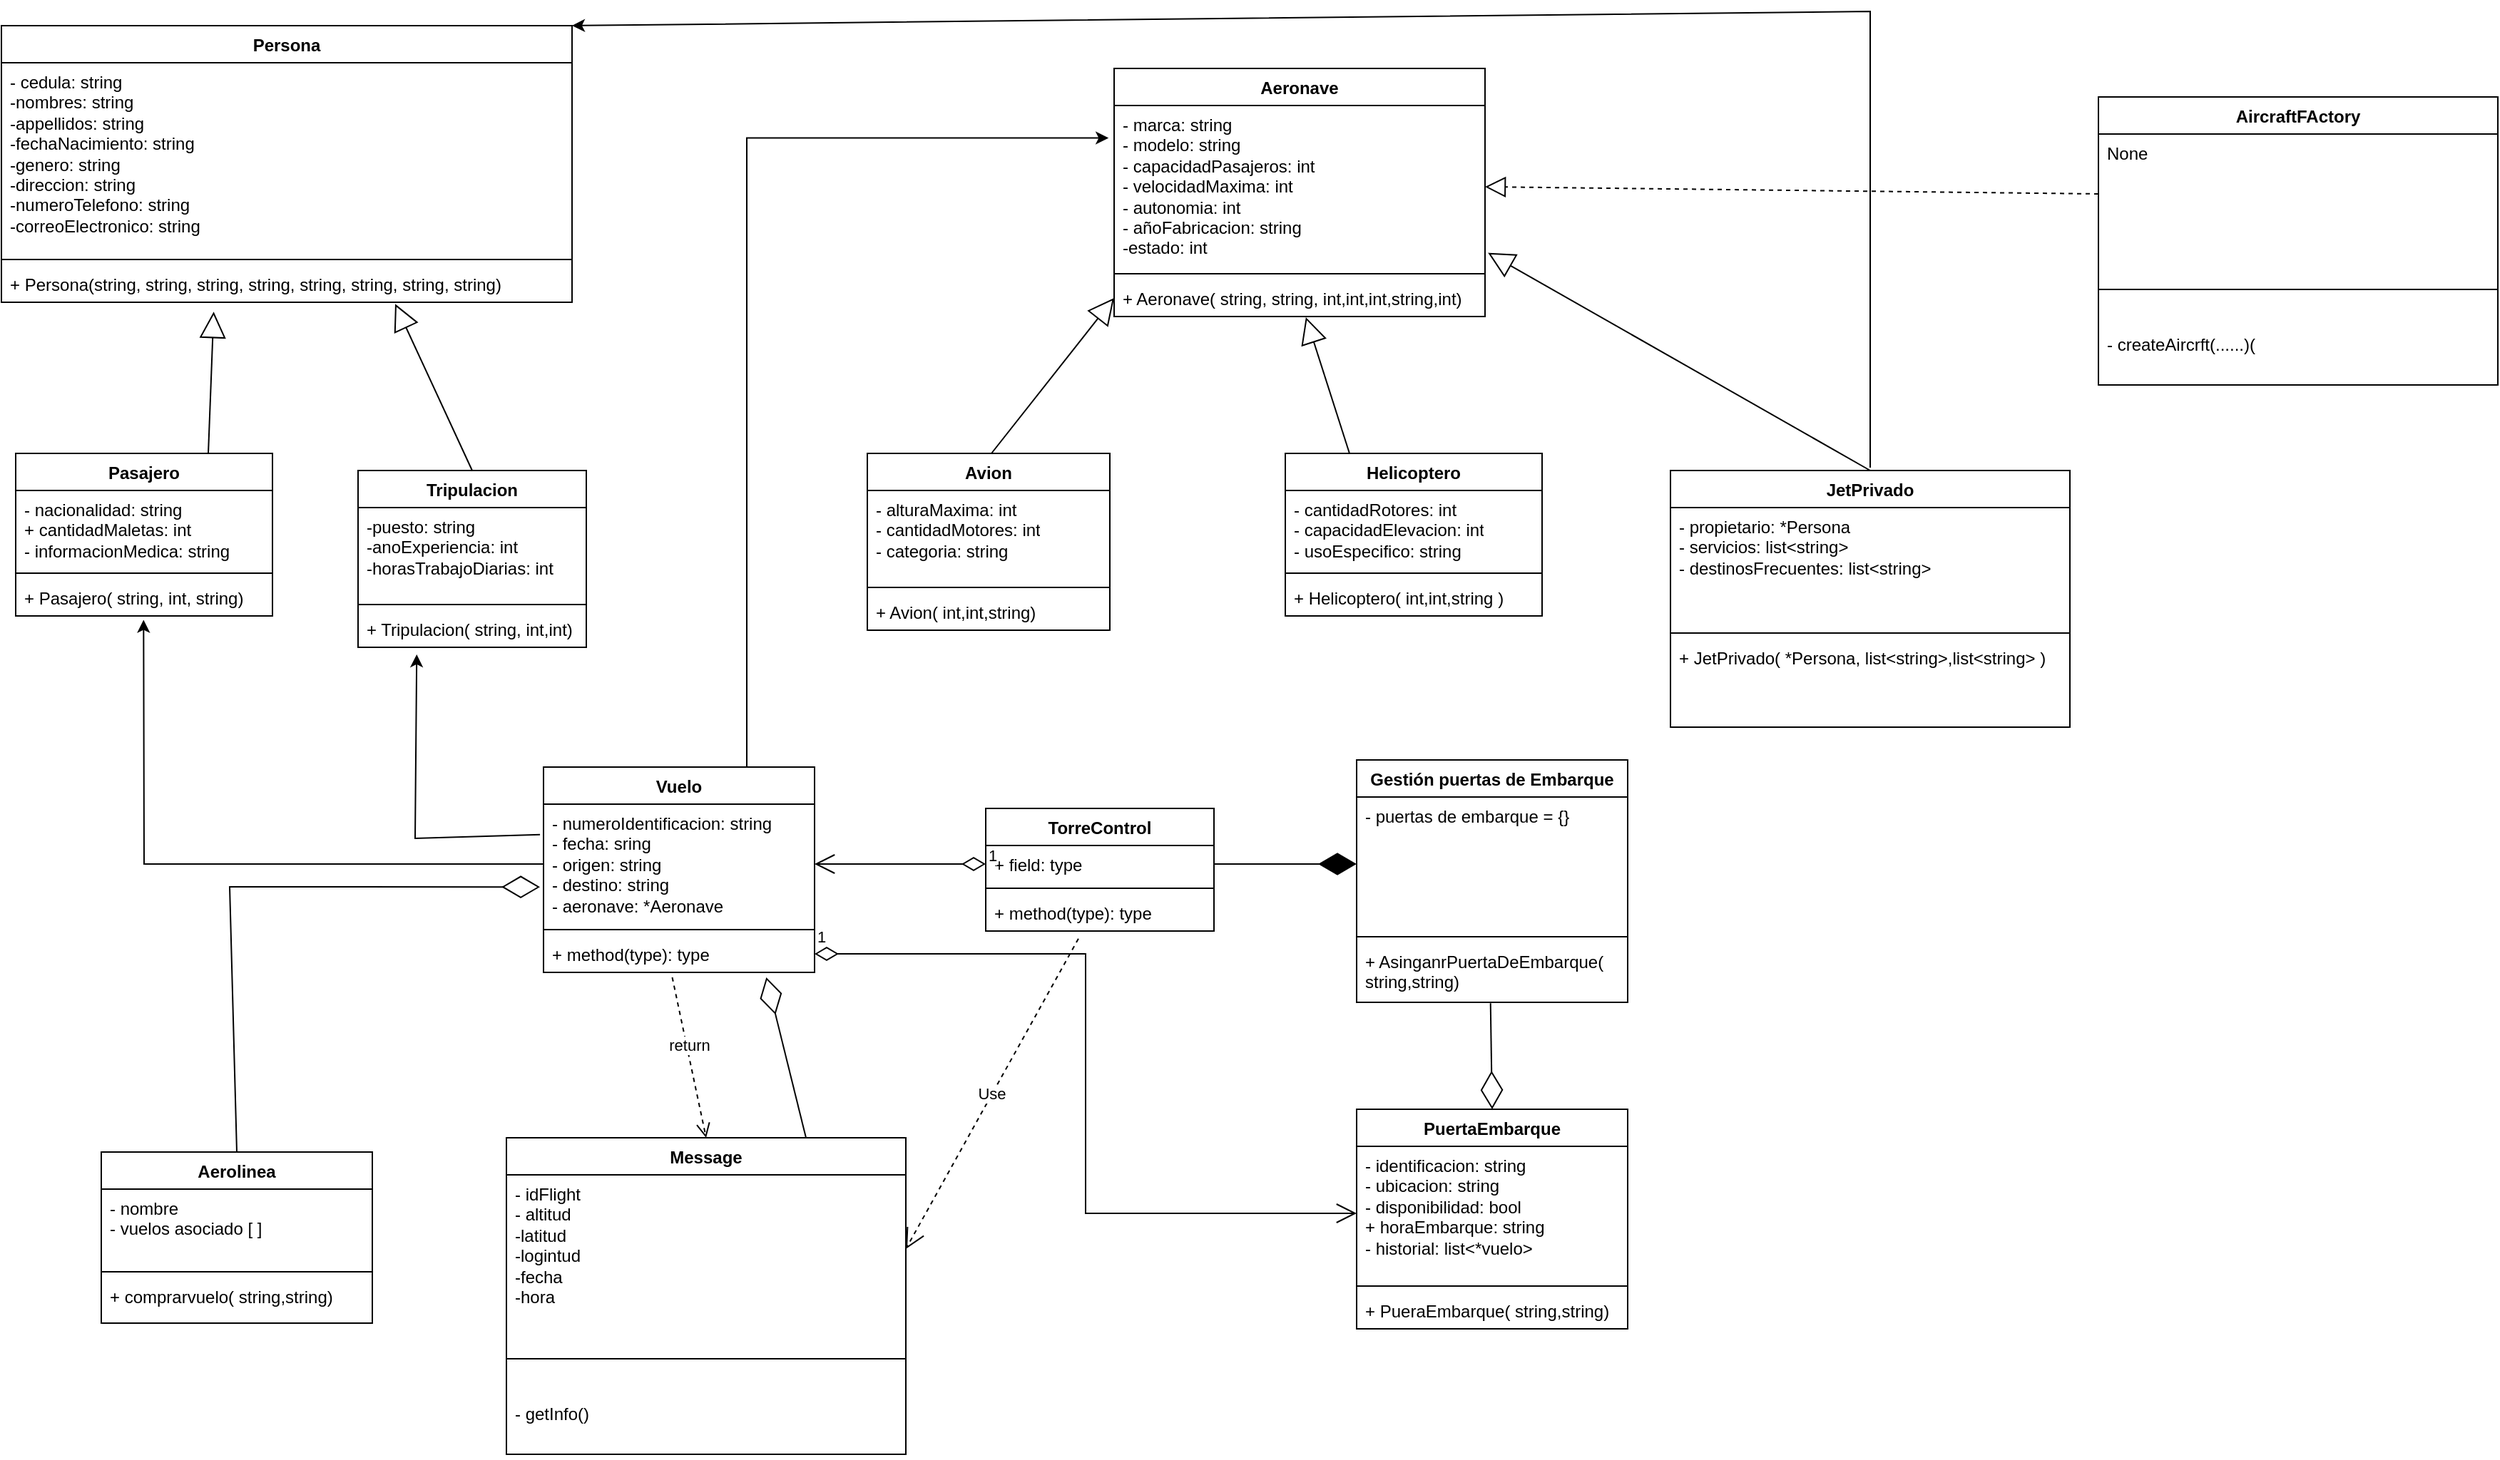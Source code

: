 <mxfile version="22.1.1" type="device">
  <diagram id="C5RBs43oDa-KdzZeNtuy" name="Page-1">
    <mxGraphModel dx="1955" dy="1018" grid="1" gridSize="10" guides="1" tooltips="1" connect="1" arrows="1" fold="1" page="1" pageScale="1" pageWidth="827" pageHeight="1169" math="0" shadow="0">
      <root>
        <mxCell id="WIyWlLk6GJQsqaUBKTNV-0" />
        <mxCell id="WIyWlLk6GJQsqaUBKTNV-1" parent="WIyWlLk6GJQsqaUBKTNV-0" />
        <mxCell id="x9uNJtBtHDF5PVbIG_vH-0" value="Persona" style="swimlane;fontStyle=1;align=center;verticalAlign=top;childLayout=stackLayout;horizontal=1;startSize=26;horizontalStack=0;resizeParent=1;resizeParentMax=0;resizeLast=0;collapsible=1;marginBottom=0;whiteSpace=wrap;html=1;" parent="WIyWlLk6GJQsqaUBKTNV-1" vertex="1">
          <mxGeometry x="60" y="30" width="400" height="194" as="geometry" />
        </mxCell>
        <mxCell id="x9uNJtBtHDF5PVbIG_vH-1" value="&lt;div&gt;- cedula: string&lt;/div&gt;&lt;div&gt;-nombres: string&lt;/div&gt;&lt;div&gt;-appellidos: string&lt;/div&gt;&lt;div&gt;-fechaNacimiento: string&lt;/div&gt;&lt;div&gt;-genero: string&lt;/div&gt;&lt;div&gt;-direccion: string&lt;/div&gt;&lt;div&gt;-numeroTelefono: string&lt;/div&gt;&lt;div&gt;-correoElectronico: string&lt;br&gt;&lt;/div&gt;" style="text;strokeColor=none;fillColor=none;align=left;verticalAlign=top;spacingLeft=4;spacingRight=4;overflow=hidden;rotatable=0;points=[[0,0.5],[1,0.5]];portConstraint=eastwest;whiteSpace=wrap;html=1;" parent="x9uNJtBtHDF5PVbIG_vH-0" vertex="1">
          <mxGeometry y="26" width="400" height="134" as="geometry" />
        </mxCell>
        <mxCell id="x9uNJtBtHDF5PVbIG_vH-2" value="" style="line;strokeWidth=1;fillColor=none;align=left;verticalAlign=middle;spacingTop=-1;spacingLeft=3;spacingRight=3;rotatable=0;labelPosition=right;points=[];portConstraint=eastwest;strokeColor=inherit;" parent="x9uNJtBtHDF5PVbIG_vH-0" vertex="1">
          <mxGeometry y="160" width="400" height="8" as="geometry" />
        </mxCell>
        <mxCell id="x9uNJtBtHDF5PVbIG_vH-3" value="+ Persona(string, string, string, string, string, string, string, string)" style="text;strokeColor=none;fillColor=none;align=left;verticalAlign=top;spacingLeft=4;spacingRight=4;overflow=hidden;rotatable=0;points=[[0,0.5],[1,0.5]];portConstraint=eastwest;whiteSpace=wrap;html=1;" parent="x9uNJtBtHDF5PVbIG_vH-0" vertex="1">
          <mxGeometry y="168" width="400" height="26" as="geometry" />
        </mxCell>
        <mxCell id="x9uNJtBtHDF5PVbIG_vH-4" value="Pasajero" style="swimlane;fontStyle=1;align=center;verticalAlign=top;childLayout=stackLayout;horizontal=1;startSize=26;horizontalStack=0;resizeParent=1;resizeParentMax=0;resizeLast=0;collapsible=1;marginBottom=0;whiteSpace=wrap;html=1;" parent="WIyWlLk6GJQsqaUBKTNV-1" vertex="1">
          <mxGeometry x="70" y="330" width="180" height="114" as="geometry" />
        </mxCell>
        <mxCell id="x9uNJtBtHDF5PVbIG_vH-5" value="&lt;div&gt;- nacionalidad: string&lt;br&gt;&lt;/div&gt;&lt;div&gt;+ cantidadMaletas: int&lt;/div&gt;&lt;div&gt;- informacionMedica: string&lt;br&gt;&lt;/div&gt;&lt;div&gt;&lt;br&gt;&lt;/div&gt;" style="text;strokeColor=none;fillColor=none;align=left;verticalAlign=top;spacingLeft=4;spacingRight=4;overflow=hidden;rotatable=0;points=[[0,0.5],[1,0.5]];portConstraint=eastwest;whiteSpace=wrap;html=1;" parent="x9uNJtBtHDF5PVbIG_vH-4" vertex="1">
          <mxGeometry y="26" width="180" height="54" as="geometry" />
        </mxCell>
        <mxCell id="x9uNJtBtHDF5PVbIG_vH-6" value="" style="line;strokeWidth=1;fillColor=none;align=left;verticalAlign=middle;spacingTop=-1;spacingLeft=3;spacingRight=3;rotatable=0;labelPosition=right;points=[];portConstraint=eastwest;strokeColor=inherit;" parent="x9uNJtBtHDF5PVbIG_vH-4" vertex="1">
          <mxGeometry y="80" width="180" height="8" as="geometry" />
        </mxCell>
        <mxCell id="x9uNJtBtHDF5PVbIG_vH-7" value="+ Pasajero( string, int, string)" style="text;strokeColor=none;fillColor=none;align=left;verticalAlign=top;spacingLeft=4;spacingRight=4;overflow=hidden;rotatable=0;points=[[0,0.5],[1,0.5]];portConstraint=eastwest;whiteSpace=wrap;html=1;" parent="x9uNJtBtHDF5PVbIG_vH-4" vertex="1">
          <mxGeometry y="88" width="180" height="26" as="geometry" />
        </mxCell>
        <mxCell id="x9uNJtBtHDF5PVbIG_vH-8" value="Tripulacion" style="swimlane;fontStyle=1;align=center;verticalAlign=top;childLayout=stackLayout;horizontal=1;startSize=26;horizontalStack=0;resizeParent=1;resizeParentMax=0;resizeLast=0;collapsible=1;marginBottom=0;whiteSpace=wrap;html=1;" parent="WIyWlLk6GJQsqaUBKTNV-1" vertex="1">
          <mxGeometry x="310" y="342" width="160" height="124" as="geometry" />
        </mxCell>
        <mxCell id="x9uNJtBtHDF5PVbIG_vH-9" value="&lt;div&gt;-puesto: string&lt;/div&gt;&lt;div&gt;-anoExperiencia: int&lt;/div&gt;&lt;div&gt;-horasTrabajoDiarias: int&lt;br&gt;&lt;/div&gt;&lt;div&gt;&lt;br&gt;&lt;/div&gt;" style="text;strokeColor=none;fillColor=none;align=left;verticalAlign=top;spacingLeft=4;spacingRight=4;overflow=hidden;rotatable=0;points=[[0,0.5],[1,0.5]];portConstraint=eastwest;whiteSpace=wrap;html=1;" parent="x9uNJtBtHDF5PVbIG_vH-8" vertex="1">
          <mxGeometry y="26" width="160" height="64" as="geometry" />
        </mxCell>
        <mxCell id="x9uNJtBtHDF5PVbIG_vH-10" value="" style="line;strokeWidth=1;fillColor=none;align=left;verticalAlign=middle;spacingTop=-1;spacingLeft=3;spacingRight=3;rotatable=0;labelPosition=right;points=[];portConstraint=eastwest;strokeColor=inherit;" parent="x9uNJtBtHDF5PVbIG_vH-8" vertex="1">
          <mxGeometry y="90" width="160" height="8" as="geometry" />
        </mxCell>
        <mxCell id="x9uNJtBtHDF5PVbIG_vH-11" value="+ Tripulacion( string, int,int)" style="text;strokeColor=none;fillColor=none;align=left;verticalAlign=top;spacingLeft=4;spacingRight=4;overflow=hidden;rotatable=0;points=[[0,0.5],[1,0.5]];portConstraint=eastwest;whiteSpace=wrap;html=1;" parent="x9uNJtBtHDF5PVbIG_vH-8" vertex="1">
          <mxGeometry y="98" width="160" height="26" as="geometry" />
        </mxCell>
        <mxCell id="x9uNJtBtHDF5PVbIG_vH-14" value="" style="endArrow=block;endSize=16;endFill=0;html=1;rounded=0;entryX=0.372;entryY=1.255;entryDx=0;entryDy=0;entryPerimeter=0;exitX=0.75;exitY=0;exitDx=0;exitDy=0;" parent="WIyWlLk6GJQsqaUBKTNV-1" source="x9uNJtBtHDF5PVbIG_vH-4" target="x9uNJtBtHDF5PVbIG_vH-3" edge="1">
          <mxGeometry width="160" relative="1" as="geometry">
            <mxPoint x="280" y="320" as="sourcePoint" />
            <mxPoint x="440" y="320" as="targetPoint" />
          </mxGeometry>
        </mxCell>
        <mxCell id="x9uNJtBtHDF5PVbIG_vH-15" value="" style="endArrow=block;endSize=16;endFill=0;html=1;rounded=0;exitX=0.5;exitY=0;exitDx=0;exitDy=0;entryX=0.69;entryY=1.045;entryDx=0;entryDy=0;entryPerimeter=0;" parent="WIyWlLk6GJQsqaUBKTNV-1" source="x9uNJtBtHDF5PVbIG_vH-8" target="x9uNJtBtHDF5PVbIG_vH-3" edge="1">
          <mxGeometry width="160" relative="1" as="geometry">
            <mxPoint x="215" y="340" as="sourcePoint" />
            <mxPoint x="360" y="210" as="targetPoint" />
          </mxGeometry>
        </mxCell>
        <mxCell id="x9uNJtBtHDF5PVbIG_vH-16" value="Aeronave" style="swimlane;fontStyle=1;align=center;verticalAlign=top;childLayout=stackLayout;horizontal=1;startSize=26;horizontalStack=0;resizeParent=1;resizeParentMax=0;resizeLast=0;collapsible=1;marginBottom=0;whiteSpace=wrap;html=1;" parent="WIyWlLk6GJQsqaUBKTNV-1" vertex="1">
          <mxGeometry x="840" y="60" width="260" height="174" as="geometry" />
        </mxCell>
        <mxCell id="x9uNJtBtHDF5PVbIG_vH-17" value="&lt;div&gt;- marca: string&lt;/div&gt;&lt;div&gt;- modelo: string&lt;/div&gt;&lt;div&gt;- capacidadPasajeros: int&lt;/div&gt;&lt;div&gt;- velocidadMaxima: int&lt;/div&gt;&lt;div&gt;- autonomia: int&lt;/div&gt;&lt;div&gt;- añoFabricacion: string&lt;/div&gt;&lt;div&gt;-estado: int&lt;br&gt;&lt;/div&gt;" style="text;strokeColor=none;fillColor=none;align=left;verticalAlign=top;spacingLeft=4;spacingRight=4;overflow=hidden;rotatable=0;points=[[0,0.5],[1,0.5]];portConstraint=eastwest;whiteSpace=wrap;html=1;" parent="x9uNJtBtHDF5PVbIG_vH-16" vertex="1">
          <mxGeometry y="26" width="260" height="114" as="geometry" />
        </mxCell>
        <mxCell id="x9uNJtBtHDF5PVbIG_vH-18" value="" style="line;strokeWidth=1;fillColor=none;align=left;verticalAlign=middle;spacingTop=-1;spacingLeft=3;spacingRight=3;rotatable=0;labelPosition=right;points=[];portConstraint=eastwest;strokeColor=inherit;" parent="x9uNJtBtHDF5PVbIG_vH-16" vertex="1">
          <mxGeometry y="140" width="260" height="8" as="geometry" />
        </mxCell>
        <mxCell id="x9uNJtBtHDF5PVbIG_vH-19" value="+ Aeronave( string, string, int,int,int,string,int)" style="text;strokeColor=none;fillColor=none;align=left;verticalAlign=top;spacingLeft=4;spacingRight=4;overflow=hidden;rotatable=0;points=[[0,0.5],[1,0.5]];portConstraint=eastwest;whiteSpace=wrap;html=1;" parent="x9uNJtBtHDF5PVbIG_vH-16" vertex="1">
          <mxGeometry y="148" width="260" height="26" as="geometry" />
        </mxCell>
        <mxCell id="x9uNJtBtHDF5PVbIG_vH-20" value="Avion" style="swimlane;fontStyle=1;align=center;verticalAlign=top;childLayout=stackLayout;horizontal=1;startSize=26;horizontalStack=0;resizeParent=1;resizeParentMax=0;resizeLast=0;collapsible=1;marginBottom=0;whiteSpace=wrap;html=1;" parent="WIyWlLk6GJQsqaUBKTNV-1" vertex="1">
          <mxGeometry x="667" y="330" width="170" height="124" as="geometry" />
        </mxCell>
        <mxCell id="x9uNJtBtHDF5PVbIG_vH-21" value="&lt;div&gt;- alturaMaxima: int&lt;/div&gt;&lt;div&gt;- cantidadMotores: int&lt;/div&gt;&lt;div&gt;- categoria: string&lt;/div&gt;&lt;div&gt;&lt;br&gt;&lt;/div&gt;" style="text;strokeColor=none;fillColor=none;align=left;verticalAlign=top;spacingLeft=4;spacingRight=4;overflow=hidden;rotatable=0;points=[[0,0.5],[1,0.5]];portConstraint=eastwest;whiteSpace=wrap;html=1;" parent="x9uNJtBtHDF5PVbIG_vH-20" vertex="1">
          <mxGeometry y="26" width="170" height="64" as="geometry" />
        </mxCell>
        <mxCell id="x9uNJtBtHDF5PVbIG_vH-22" value="" style="line;strokeWidth=1;fillColor=none;align=left;verticalAlign=middle;spacingTop=-1;spacingLeft=3;spacingRight=3;rotatable=0;labelPosition=right;points=[];portConstraint=eastwest;strokeColor=inherit;" parent="x9uNJtBtHDF5PVbIG_vH-20" vertex="1">
          <mxGeometry y="90" width="170" height="8" as="geometry" />
        </mxCell>
        <mxCell id="x9uNJtBtHDF5PVbIG_vH-23" value="+ Avion( int,int,string)" style="text;strokeColor=none;fillColor=none;align=left;verticalAlign=top;spacingLeft=4;spacingRight=4;overflow=hidden;rotatable=0;points=[[0,0.5],[1,0.5]];portConstraint=eastwest;whiteSpace=wrap;html=1;" parent="x9uNJtBtHDF5PVbIG_vH-20" vertex="1">
          <mxGeometry y="98" width="170" height="26" as="geometry" />
        </mxCell>
        <mxCell id="x9uNJtBtHDF5PVbIG_vH-24" value="Helicoptero" style="swimlane;fontStyle=1;align=center;verticalAlign=top;childLayout=stackLayout;horizontal=1;startSize=26;horizontalStack=0;resizeParent=1;resizeParentMax=0;resizeLast=0;collapsible=1;marginBottom=0;whiteSpace=wrap;html=1;" parent="WIyWlLk6GJQsqaUBKTNV-1" vertex="1">
          <mxGeometry x="960" y="330" width="180" height="114" as="geometry" />
        </mxCell>
        <mxCell id="x9uNJtBtHDF5PVbIG_vH-25" value="&lt;div&gt;- cantidadRotores: int&lt;/div&gt;&lt;div&gt;- capacidadElevacion: int&lt;/div&gt;&lt;div&gt;- usoEspecifico: string&lt;br&gt;&lt;/div&gt;" style="text;strokeColor=none;fillColor=none;align=left;verticalAlign=top;spacingLeft=4;spacingRight=4;overflow=hidden;rotatable=0;points=[[0,0.5],[1,0.5]];portConstraint=eastwest;whiteSpace=wrap;html=1;" parent="x9uNJtBtHDF5PVbIG_vH-24" vertex="1">
          <mxGeometry y="26" width="180" height="54" as="geometry" />
        </mxCell>
        <mxCell id="x9uNJtBtHDF5PVbIG_vH-26" value="" style="line;strokeWidth=1;fillColor=none;align=left;verticalAlign=middle;spacingTop=-1;spacingLeft=3;spacingRight=3;rotatable=0;labelPosition=right;points=[];portConstraint=eastwest;strokeColor=inherit;" parent="x9uNJtBtHDF5PVbIG_vH-24" vertex="1">
          <mxGeometry y="80" width="180" height="8" as="geometry" />
        </mxCell>
        <mxCell id="x9uNJtBtHDF5PVbIG_vH-27" value="+ Helicoptero( int,int,string )" style="text;strokeColor=none;fillColor=none;align=left;verticalAlign=top;spacingLeft=4;spacingRight=4;overflow=hidden;rotatable=0;points=[[0,0.5],[1,0.5]];portConstraint=eastwest;whiteSpace=wrap;html=1;" parent="x9uNJtBtHDF5PVbIG_vH-24" vertex="1">
          <mxGeometry y="88" width="180" height="26" as="geometry" />
        </mxCell>
        <mxCell id="x9uNJtBtHDF5PVbIG_vH-30" value="JetPrivado" style="swimlane;fontStyle=1;align=center;verticalAlign=top;childLayout=stackLayout;horizontal=1;startSize=26;horizontalStack=0;resizeParent=1;resizeParentMax=0;resizeLast=0;collapsible=1;marginBottom=0;whiteSpace=wrap;html=1;" parent="WIyWlLk6GJQsqaUBKTNV-1" vertex="1">
          <mxGeometry x="1230" y="342" width="280" height="180" as="geometry" />
        </mxCell>
        <mxCell id="x9uNJtBtHDF5PVbIG_vH-31" value="&lt;div&gt;- propietario: *Persona&lt;/div&gt;&lt;div&gt;- servicios: list&amp;lt;string&amp;gt;&lt;/div&gt;&lt;div&gt;- destinosFrecuentes: list&amp;lt;string&amp;gt;&lt;br&gt;&lt;/div&gt;" style="text;strokeColor=none;fillColor=none;align=left;verticalAlign=top;spacingLeft=4;spacingRight=4;overflow=hidden;rotatable=0;points=[[0,0.5],[1,0.5]];portConstraint=eastwest;whiteSpace=wrap;html=1;" parent="x9uNJtBtHDF5PVbIG_vH-30" vertex="1">
          <mxGeometry y="26" width="280" height="84" as="geometry" />
        </mxCell>
        <mxCell id="x9uNJtBtHDF5PVbIG_vH-32" value="" style="line;strokeWidth=1;fillColor=none;align=left;verticalAlign=middle;spacingTop=-1;spacingLeft=3;spacingRight=3;rotatable=0;labelPosition=right;points=[];portConstraint=eastwest;strokeColor=inherit;" parent="x9uNJtBtHDF5PVbIG_vH-30" vertex="1">
          <mxGeometry y="110" width="280" height="8" as="geometry" />
        </mxCell>
        <mxCell id="x9uNJtBtHDF5PVbIG_vH-33" value="+ JetPrivado( *Persona, list&amp;lt;string&amp;gt;,list&amp;lt;string&amp;gt; )" style="text;strokeColor=none;fillColor=none;align=left;verticalAlign=top;spacingLeft=4;spacingRight=4;overflow=hidden;rotatable=0;points=[[0,0.5],[1,0.5]];portConstraint=eastwest;whiteSpace=wrap;html=1;" parent="x9uNJtBtHDF5PVbIG_vH-30" vertex="1">
          <mxGeometry y="118" width="280" height="62" as="geometry" />
        </mxCell>
        <mxCell id="x9uNJtBtHDF5PVbIG_vH-34" value="" style="endArrow=block;endSize=16;endFill=0;html=1;rounded=0;exitX=0.5;exitY=0;exitDx=0;exitDy=0;entryX=0;entryY=0.5;entryDx=0;entryDy=0;" parent="WIyWlLk6GJQsqaUBKTNV-1" target="x9uNJtBtHDF5PVbIG_vH-19" edge="1">
          <mxGeometry width="160" relative="1" as="geometry">
            <mxPoint x="754" y="330" as="sourcePoint" />
            <mxPoint x="700" y="213" as="targetPoint" />
          </mxGeometry>
        </mxCell>
        <mxCell id="x9uNJtBtHDF5PVbIG_vH-35" value="" style="endArrow=block;endSize=16;endFill=0;html=1;rounded=0;exitX=0.5;exitY=0;exitDx=0;exitDy=0;entryX=1.008;entryY=0.906;entryDx=0;entryDy=0;entryPerimeter=0;" parent="WIyWlLk6GJQsqaUBKTNV-1" target="x9uNJtBtHDF5PVbIG_vH-17" edge="1" source="x9uNJtBtHDF5PVbIG_vH-30">
          <mxGeometry width="160" relative="1" as="geometry">
            <mxPoint x="1316.58" y="330" as="sourcePoint" />
            <mxPoint x="1180" y="201.252" as="targetPoint" />
          </mxGeometry>
        </mxCell>
        <mxCell id="x9uNJtBtHDF5PVbIG_vH-36" value="" style="endArrow=block;endSize=16;endFill=0;html=1;rounded=0;exitX=0.25;exitY=0;exitDx=0;exitDy=0;entryX=0.517;entryY=1.019;entryDx=0;entryDy=0;entryPerimeter=0;" parent="WIyWlLk6GJQsqaUBKTNV-1" source="x9uNJtBtHDF5PVbIG_vH-24" target="x9uNJtBtHDF5PVbIG_vH-19" edge="1">
          <mxGeometry width="160" relative="1" as="geometry">
            <mxPoint x="774" y="350" as="sourcePoint" />
            <mxPoint x="860" y="241" as="targetPoint" />
          </mxGeometry>
        </mxCell>
        <mxCell id="x9uNJtBtHDF5PVbIG_vH-42" style="edgeStyle=orthogonalEdgeStyle;rounded=0;orthogonalLoop=1;jettySize=auto;html=1;exitX=0.75;exitY=0;exitDx=0;exitDy=0;entryX=-0.015;entryY=0.2;entryDx=0;entryDy=0;entryPerimeter=0;" parent="WIyWlLk6GJQsqaUBKTNV-1" source="x9uNJtBtHDF5PVbIG_vH-38" target="x9uNJtBtHDF5PVbIG_vH-17" edge="1">
          <mxGeometry relative="1" as="geometry">
            <mxPoint x="630" y="110" as="targetPoint" />
            <Array as="points">
              <mxPoint x="583" y="109" />
            </Array>
          </mxGeometry>
        </mxCell>
        <mxCell id="x9uNJtBtHDF5PVbIG_vH-38" value="Vuelo" style="swimlane;fontStyle=1;align=center;verticalAlign=top;childLayout=stackLayout;horizontal=1;startSize=26;horizontalStack=0;resizeParent=1;resizeParentMax=0;resizeLast=0;collapsible=1;marginBottom=0;whiteSpace=wrap;html=1;" parent="WIyWlLk6GJQsqaUBKTNV-1" vertex="1">
          <mxGeometry x="440" y="550" width="190" height="144" as="geometry" />
        </mxCell>
        <mxCell id="x9uNJtBtHDF5PVbIG_vH-39" value="&lt;div&gt;- numeroIdentificacion: string&lt;/div&gt;&lt;div&gt;- fecha: sring&lt;/div&gt;&lt;div&gt;- origen: string&lt;/div&gt;&lt;div&gt;- destino: string&lt;/div&gt;&lt;div&gt;- aeronave: *Aeronave&lt;br&gt;&lt;/div&gt;" style="text;strokeColor=none;fillColor=none;align=left;verticalAlign=top;spacingLeft=4;spacingRight=4;overflow=hidden;rotatable=0;points=[[0,0.5],[1,0.5]];portConstraint=eastwest;whiteSpace=wrap;html=1;" parent="x9uNJtBtHDF5PVbIG_vH-38" vertex="1">
          <mxGeometry y="26" width="190" height="84" as="geometry" />
        </mxCell>
        <mxCell id="x9uNJtBtHDF5PVbIG_vH-40" value="" style="line;strokeWidth=1;fillColor=none;align=left;verticalAlign=middle;spacingTop=-1;spacingLeft=3;spacingRight=3;rotatable=0;labelPosition=right;points=[];portConstraint=eastwest;strokeColor=inherit;" parent="x9uNJtBtHDF5PVbIG_vH-38" vertex="1">
          <mxGeometry y="110" width="190" height="8" as="geometry" />
        </mxCell>
        <mxCell id="x9uNJtBtHDF5PVbIG_vH-41" value="+ method(type): type" style="text;strokeColor=none;fillColor=none;align=left;verticalAlign=top;spacingLeft=4;spacingRight=4;overflow=hidden;rotatable=0;points=[[0,0.5],[1,0.5]];portConstraint=eastwest;whiteSpace=wrap;html=1;" parent="x9uNJtBtHDF5PVbIG_vH-38" vertex="1">
          <mxGeometry y="118" width="190" height="26" as="geometry" />
        </mxCell>
        <mxCell id="x9uNJtBtHDF5PVbIG_vH-43" value="TorreControl" style="swimlane;fontStyle=1;align=center;verticalAlign=top;childLayout=stackLayout;horizontal=1;startSize=26;horizontalStack=0;resizeParent=1;resizeParentMax=0;resizeLast=0;collapsible=1;marginBottom=0;whiteSpace=wrap;html=1;" parent="WIyWlLk6GJQsqaUBKTNV-1" vertex="1">
          <mxGeometry x="750" y="579" width="160" height="86" as="geometry" />
        </mxCell>
        <mxCell id="x9uNJtBtHDF5PVbIG_vH-44" value="+ field: type" style="text;strokeColor=none;fillColor=none;align=left;verticalAlign=top;spacingLeft=4;spacingRight=4;overflow=hidden;rotatable=0;points=[[0,0.5],[1,0.5]];portConstraint=eastwest;whiteSpace=wrap;html=1;" parent="x9uNJtBtHDF5PVbIG_vH-43" vertex="1">
          <mxGeometry y="26" width="160" height="26" as="geometry" />
        </mxCell>
        <mxCell id="x9uNJtBtHDF5PVbIG_vH-45" value="" style="line;strokeWidth=1;fillColor=none;align=left;verticalAlign=middle;spacingTop=-1;spacingLeft=3;spacingRight=3;rotatable=0;labelPosition=right;points=[];portConstraint=eastwest;strokeColor=inherit;" parent="x9uNJtBtHDF5PVbIG_vH-43" vertex="1">
          <mxGeometry y="52" width="160" height="8" as="geometry" />
        </mxCell>
        <mxCell id="x9uNJtBtHDF5PVbIG_vH-46" value="+ method(type): type" style="text;strokeColor=none;fillColor=none;align=left;verticalAlign=top;spacingLeft=4;spacingRight=4;overflow=hidden;rotatable=0;points=[[0,0.5],[1,0.5]];portConstraint=eastwest;whiteSpace=wrap;html=1;" parent="x9uNJtBtHDF5PVbIG_vH-43" vertex="1">
          <mxGeometry y="60" width="160" height="26" as="geometry" />
        </mxCell>
        <mxCell id="x9uNJtBtHDF5PVbIG_vH-47" value="PuertaEmbarque" style="swimlane;fontStyle=1;align=center;verticalAlign=top;childLayout=stackLayout;horizontal=1;startSize=26;horizontalStack=0;resizeParent=1;resizeParentMax=0;resizeLast=0;collapsible=1;marginBottom=0;whiteSpace=wrap;html=1;" parent="WIyWlLk6GJQsqaUBKTNV-1" vertex="1">
          <mxGeometry x="1010" y="790" width="190" height="154" as="geometry" />
        </mxCell>
        <mxCell id="x9uNJtBtHDF5PVbIG_vH-48" value="&lt;div&gt;- identificacion: string&lt;/div&gt;&lt;div&gt;- ubicacion: string&lt;br&gt;&lt;/div&gt;&lt;div&gt;- disponibilidad: bool&lt;/div&gt;&lt;div&gt;+ horaEmbarque: string&lt;/div&gt;&lt;div&gt;- historial: list&amp;lt;*vuelo&amp;gt;&lt;br&gt;&lt;/div&gt;" style="text;strokeColor=none;fillColor=none;align=left;verticalAlign=top;spacingLeft=4;spacingRight=4;overflow=hidden;rotatable=0;points=[[0,0.5],[1,0.5]];portConstraint=eastwest;whiteSpace=wrap;html=1;" parent="x9uNJtBtHDF5PVbIG_vH-47" vertex="1">
          <mxGeometry y="26" width="190" height="94" as="geometry" />
        </mxCell>
        <mxCell id="x9uNJtBtHDF5PVbIG_vH-49" value="" style="line;strokeWidth=1;fillColor=none;align=left;verticalAlign=middle;spacingTop=-1;spacingLeft=3;spacingRight=3;rotatable=0;labelPosition=right;points=[];portConstraint=eastwest;strokeColor=inherit;" parent="x9uNJtBtHDF5PVbIG_vH-47" vertex="1">
          <mxGeometry y="120" width="190" height="8" as="geometry" />
        </mxCell>
        <mxCell id="x9uNJtBtHDF5PVbIG_vH-50" value="+ PueraEmbarque( string,string)" style="text;strokeColor=none;fillColor=none;align=left;verticalAlign=top;spacingLeft=4;spacingRight=4;overflow=hidden;rotatable=0;points=[[0,0.5],[1,0.5]];portConstraint=eastwest;whiteSpace=wrap;html=1;" parent="x9uNJtBtHDF5PVbIG_vH-47" vertex="1">
          <mxGeometry y="128" width="190" height="26" as="geometry" />
        </mxCell>
        <mxCell id="Qvpc5O02tkls-CQGrvq1-1" value="" style="endArrow=classic;html=1;rounded=0;exitX=0;exitY=0.5;exitDx=0;exitDy=0;entryX=0.498;entryY=1.107;entryDx=0;entryDy=0;entryPerimeter=0;" edge="1" parent="WIyWlLk6GJQsqaUBKTNV-1" source="x9uNJtBtHDF5PVbIG_vH-39" target="x9uNJtBtHDF5PVbIG_vH-7">
          <mxGeometry width="50" height="50" relative="1" as="geometry">
            <mxPoint x="560" y="530" as="sourcePoint" />
            <mxPoint x="610" y="480" as="targetPoint" />
            <Array as="points">
              <mxPoint x="160" y="618" />
            </Array>
          </mxGeometry>
        </mxCell>
        <mxCell id="Qvpc5O02tkls-CQGrvq1-2" value="" style="endArrow=classic;html=1;rounded=0;exitX=-0.013;exitY=0.254;exitDx=0;exitDy=0;entryX=0.257;entryY=1.192;entryDx=0;entryDy=0;entryPerimeter=0;exitPerimeter=0;" edge="1" parent="WIyWlLk6GJQsqaUBKTNV-1" source="x9uNJtBtHDF5PVbIG_vH-39" target="x9uNJtBtHDF5PVbIG_vH-11">
          <mxGeometry width="50" height="50" relative="1" as="geometry">
            <mxPoint x="450" y="628" as="sourcePoint" />
            <mxPoint x="170" y="457" as="targetPoint" />
            <Array as="points">
              <mxPoint x="350" y="600" />
            </Array>
          </mxGeometry>
        </mxCell>
        <mxCell id="Qvpc5O02tkls-CQGrvq1-4" value="" style="endArrow=diamondThin;endFill=1;endSize=24;html=1;rounded=0;exitX=1;exitY=0.5;exitDx=0;exitDy=0;entryX=0;entryY=0.5;entryDx=0;entryDy=0;" edge="1" parent="WIyWlLk6GJQsqaUBKTNV-1" source="x9uNJtBtHDF5PVbIG_vH-44" target="Qvpc5O02tkls-CQGrvq1-10">
          <mxGeometry width="160" relative="1" as="geometry">
            <mxPoint x="970" y="750" as="sourcePoint" />
            <mxPoint x="1130" y="750" as="targetPoint" />
          </mxGeometry>
        </mxCell>
        <mxCell id="Qvpc5O02tkls-CQGrvq1-9" value="Gestión puertas de Embarque" style="swimlane;fontStyle=1;align=center;verticalAlign=top;childLayout=stackLayout;horizontal=1;startSize=26;horizontalStack=0;resizeParent=1;resizeParentMax=0;resizeLast=0;collapsible=1;marginBottom=0;whiteSpace=wrap;html=1;" vertex="1" parent="WIyWlLk6GJQsqaUBKTNV-1">
          <mxGeometry x="1010" y="545" width="190" height="170" as="geometry" />
        </mxCell>
        <mxCell id="Qvpc5O02tkls-CQGrvq1-10" value="&lt;div&gt;- puertas de embarque = {}&lt;/div&gt;" style="text;strokeColor=none;fillColor=none;align=left;verticalAlign=top;spacingLeft=4;spacingRight=4;overflow=hidden;rotatable=0;points=[[0,0.5],[1,0.5]];portConstraint=eastwest;whiteSpace=wrap;html=1;" vertex="1" parent="Qvpc5O02tkls-CQGrvq1-9">
          <mxGeometry y="26" width="190" height="94" as="geometry" />
        </mxCell>
        <mxCell id="Qvpc5O02tkls-CQGrvq1-11" value="" style="line;strokeWidth=1;fillColor=none;align=left;verticalAlign=middle;spacingTop=-1;spacingLeft=3;spacingRight=3;rotatable=0;labelPosition=right;points=[];portConstraint=eastwest;strokeColor=inherit;" vertex="1" parent="Qvpc5O02tkls-CQGrvq1-9">
          <mxGeometry y="120" width="190" height="8" as="geometry" />
        </mxCell>
        <mxCell id="Qvpc5O02tkls-CQGrvq1-12" value="+ AsinganrPuertaDeEmbarque( string,string)" style="text;strokeColor=none;fillColor=none;align=left;verticalAlign=top;spacingLeft=4;spacingRight=4;overflow=hidden;rotatable=0;points=[[0,0.5],[1,0.5]];portConstraint=eastwest;whiteSpace=wrap;html=1;" vertex="1" parent="Qvpc5O02tkls-CQGrvq1-9">
          <mxGeometry y="128" width="190" height="42" as="geometry" />
        </mxCell>
        <mxCell id="Qvpc5O02tkls-CQGrvq1-13" value="" style="endArrow=diamondThin;endFill=0;endSize=24;html=1;rounded=0;exitX=0.494;exitY=1.016;exitDx=0;exitDy=0;entryX=0.5;entryY=0;entryDx=0;entryDy=0;exitPerimeter=0;" edge="1" parent="WIyWlLk6GJQsqaUBKTNV-1" source="Qvpc5O02tkls-CQGrvq1-12" target="x9uNJtBtHDF5PVbIG_vH-47">
          <mxGeometry width="160" relative="1" as="geometry">
            <mxPoint x="760" y="628" as="sourcePoint" />
            <mxPoint x="640" y="628" as="targetPoint" />
          </mxGeometry>
        </mxCell>
        <mxCell id="Qvpc5O02tkls-CQGrvq1-15" value="1" style="endArrow=open;html=1;endSize=12;startArrow=diamondThin;startSize=14;startFill=0;edgeStyle=orthogonalEdgeStyle;align=left;verticalAlign=bottom;rounded=0;entryX=0;entryY=0.5;entryDx=0;entryDy=0;exitX=1;exitY=0.5;exitDx=0;exitDy=0;" edge="1" parent="WIyWlLk6GJQsqaUBKTNV-1" source="x9uNJtBtHDF5PVbIG_vH-41" target="x9uNJtBtHDF5PVbIG_vH-48">
          <mxGeometry x="-1" y="3" relative="1" as="geometry">
            <mxPoint x="460.0" y="810.002" as="sourcePoint" />
            <mxPoint x="946.21" y="976.74" as="targetPoint" />
          </mxGeometry>
        </mxCell>
        <mxCell id="Qvpc5O02tkls-CQGrvq1-16" value="Aerolinea" style="swimlane;fontStyle=1;align=center;verticalAlign=top;childLayout=stackLayout;horizontal=1;startSize=26;horizontalStack=0;resizeParent=1;resizeParentMax=0;resizeLast=0;collapsible=1;marginBottom=0;whiteSpace=wrap;html=1;" vertex="1" parent="WIyWlLk6GJQsqaUBKTNV-1">
          <mxGeometry x="130" y="820" width="190" height="120" as="geometry" />
        </mxCell>
        <mxCell id="Qvpc5O02tkls-CQGrvq1-17" value="&lt;div&gt;- nombre&lt;/div&gt;&lt;div&gt;- vuelos asociado [ ]&lt;/div&gt;" style="text;strokeColor=none;fillColor=none;align=left;verticalAlign=top;spacingLeft=4;spacingRight=4;overflow=hidden;rotatable=0;points=[[0,0.5],[1,0.5]];portConstraint=eastwest;whiteSpace=wrap;html=1;" vertex="1" parent="Qvpc5O02tkls-CQGrvq1-16">
          <mxGeometry y="26" width="190" height="54" as="geometry" />
        </mxCell>
        <mxCell id="Qvpc5O02tkls-CQGrvq1-18" value="" style="line;strokeWidth=1;fillColor=none;align=left;verticalAlign=middle;spacingTop=-1;spacingLeft=3;spacingRight=3;rotatable=0;labelPosition=right;points=[];portConstraint=eastwest;strokeColor=inherit;" vertex="1" parent="Qvpc5O02tkls-CQGrvq1-16">
          <mxGeometry y="80" width="190" height="8" as="geometry" />
        </mxCell>
        <mxCell id="Qvpc5O02tkls-CQGrvq1-19" value="+ comprarvuelo( string,string)" style="text;strokeColor=none;fillColor=none;align=left;verticalAlign=top;spacingLeft=4;spacingRight=4;overflow=hidden;rotatable=0;points=[[0,0.5],[1,0.5]];portConstraint=eastwest;whiteSpace=wrap;html=1;" vertex="1" parent="Qvpc5O02tkls-CQGrvq1-16">
          <mxGeometry y="88" width="190" height="32" as="geometry" />
        </mxCell>
        <mxCell id="Qvpc5O02tkls-CQGrvq1-21" value="" style="endArrow=diamondThin;endFill=0;endSize=24;html=1;rounded=0;exitX=0.5;exitY=0;exitDx=0;exitDy=0;entryX=-0.013;entryY=0.692;entryDx=0;entryDy=0;entryPerimeter=0;" edge="1" parent="WIyWlLk6GJQsqaUBKTNV-1" source="Qvpc5O02tkls-CQGrvq1-16" target="x9uNJtBtHDF5PVbIG_vH-39">
          <mxGeometry width="160" relative="1" as="geometry">
            <mxPoint x="370" y="750" as="sourcePoint" />
            <mxPoint x="250" y="750" as="targetPoint" />
            <Array as="points">
              <mxPoint x="220" y="634" />
            </Array>
          </mxGeometry>
        </mxCell>
        <mxCell id="Qvpc5O02tkls-CQGrvq1-22" value="" style="endArrow=classic;html=1;rounded=0;entryX=1;entryY=0;entryDx=0;entryDy=0;" edge="1" parent="WIyWlLk6GJQsqaUBKTNV-1" target="x9uNJtBtHDF5PVbIG_vH-0">
          <mxGeometry width="50" height="50" relative="1" as="geometry">
            <mxPoint x="1370" y="340" as="sourcePoint" />
            <mxPoint x="1370" y="10" as="targetPoint" />
            <Array as="points">
              <mxPoint x="1370" y="20" />
            </Array>
          </mxGeometry>
        </mxCell>
        <mxCell id="Qvpc5O02tkls-CQGrvq1-23" value="AircraftFActory" style="swimlane;fontStyle=1;align=center;verticalAlign=top;childLayout=stackLayout;horizontal=1;startSize=26;horizontalStack=0;resizeParent=1;resizeParentMax=0;resizeLast=0;collapsible=1;marginBottom=0;whiteSpace=wrap;html=1;" vertex="1" parent="WIyWlLk6GJQsqaUBKTNV-1">
          <mxGeometry x="1530" y="80" width="280" height="202" as="geometry" />
        </mxCell>
        <mxCell id="Qvpc5O02tkls-CQGrvq1-24" value="&lt;div&gt;None&lt;/div&gt;" style="text;strokeColor=none;fillColor=none;align=left;verticalAlign=top;spacingLeft=4;spacingRight=4;overflow=hidden;rotatable=0;points=[[0,0.5],[1,0.5]];portConstraint=eastwest;whiteSpace=wrap;html=1;" vertex="1" parent="Qvpc5O02tkls-CQGrvq1-23">
          <mxGeometry y="26" width="280" height="84" as="geometry" />
        </mxCell>
        <mxCell id="Qvpc5O02tkls-CQGrvq1-25" value="" style="line;strokeWidth=1;fillColor=none;align=left;verticalAlign=middle;spacingTop=-1;spacingLeft=3;spacingRight=3;rotatable=0;labelPosition=right;points=[];portConstraint=eastwest;strokeColor=inherit;" vertex="1" parent="Qvpc5O02tkls-CQGrvq1-23">
          <mxGeometry y="110" width="280" height="50" as="geometry" />
        </mxCell>
        <mxCell id="Qvpc5O02tkls-CQGrvq1-26" value="- createAircrft(......)(" style="text;strokeColor=none;fillColor=none;align=left;verticalAlign=top;spacingLeft=4;spacingRight=4;overflow=hidden;rotatable=0;points=[[0,0.5],[1,0.5]];portConstraint=eastwest;whiteSpace=wrap;html=1;" vertex="1" parent="Qvpc5O02tkls-CQGrvq1-23">
          <mxGeometry y="160" width="280" height="42" as="geometry" />
        </mxCell>
        <mxCell id="Qvpc5O02tkls-CQGrvq1-27" value="" style="endArrow=block;dashed=1;endFill=0;endSize=12;html=1;rounded=0;entryX=1;entryY=0.5;entryDx=0;entryDy=0;exitX=0;exitY=0.5;exitDx=0;exitDy=0;" edge="1" parent="WIyWlLk6GJQsqaUBKTNV-1" source="Qvpc5O02tkls-CQGrvq1-24" target="x9uNJtBtHDF5PVbIG_vH-17">
          <mxGeometry width="160" relative="1" as="geometry">
            <mxPoint x="1360" y="210" as="sourcePoint" />
            <mxPoint x="1520" y="210" as="targetPoint" />
          </mxGeometry>
        </mxCell>
        <mxCell id="Qvpc5O02tkls-CQGrvq1-28" value="Message" style="swimlane;fontStyle=1;align=center;verticalAlign=top;childLayout=stackLayout;horizontal=1;startSize=26;horizontalStack=0;resizeParent=1;resizeParentMax=0;resizeLast=0;collapsible=1;marginBottom=0;whiteSpace=wrap;html=1;" vertex="1" parent="WIyWlLk6GJQsqaUBKTNV-1">
          <mxGeometry x="414" y="810" width="280" height="222" as="geometry" />
        </mxCell>
        <mxCell id="Qvpc5O02tkls-CQGrvq1-29" value="- idFlight&lt;br&gt;- altitud&lt;br&gt;-latitud&lt;br&gt;-logintud&lt;br&gt;-fecha&lt;br&gt;-hora" style="text;strokeColor=none;fillColor=none;align=left;verticalAlign=top;spacingLeft=4;spacingRight=4;overflow=hidden;rotatable=0;points=[[0,0.5],[1,0.5]];portConstraint=eastwest;whiteSpace=wrap;html=1;" vertex="1" parent="Qvpc5O02tkls-CQGrvq1-28">
          <mxGeometry y="26" width="280" height="104" as="geometry" />
        </mxCell>
        <mxCell id="Qvpc5O02tkls-CQGrvq1-30" value="" style="line;strokeWidth=1;fillColor=none;align=left;verticalAlign=middle;spacingTop=-1;spacingLeft=3;spacingRight=3;rotatable=0;labelPosition=right;points=[];portConstraint=eastwest;strokeColor=inherit;" vertex="1" parent="Qvpc5O02tkls-CQGrvq1-28">
          <mxGeometry y="130" width="280" height="50" as="geometry" />
        </mxCell>
        <mxCell id="Qvpc5O02tkls-CQGrvq1-31" value="- getInfo()" style="text;strokeColor=none;fillColor=none;align=left;verticalAlign=top;spacingLeft=4;spacingRight=4;overflow=hidden;rotatable=0;points=[[0,0.5],[1,0.5]];portConstraint=eastwest;whiteSpace=wrap;html=1;" vertex="1" parent="Qvpc5O02tkls-CQGrvq1-28">
          <mxGeometry y="180" width="280" height="42" as="geometry" />
        </mxCell>
        <mxCell id="Qvpc5O02tkls-CQGrvq1-32" value="return" style="html=1;verticalAlign=bottom;endArrow=open;dashed=1;endSize=8;curved=0;rounded=0;exitX=0.475;exitY=1.133;exitDx=0;exitDy=0;exitPerimeter=0;entryX=0.5;entryY=0;entryDx=0;entryDy=0;" edge="1" parent="WIyWlLk6GJQsqaUBKTNV-1" source="x9uNJtBtHDF5PVbIG_vH-41" target="Qvpc5O02tkls-CQGrvq1-28">
          <mxGeometry relative="1" as="geometry">
            <mxPoint x="1010" y="690" as="sourcePoint" />
            <mxPoint x="530" y="810" as="targetPoint" />
          </mxGeometry>
        </mxCell>
        <mxCell id="Qvpc5O02tkls-CQGrvq1-33" value="" style="endArrow=diamondThin;endFill=0;endSize=24;html=1;rounded=0;exitX=0.75;exitY=0;exitDx=0;exitDy=0;entryX=0.822;entryY=1.133;entryDx=0;entryDy=0;entryPerimeter=0;" edge="1" parent="WIyWlLk6GJQsqaUBKTNV-1" source="Qvpc5O02tkls-CQGrvq1-28" target="x9uNJtBtHDF5PVbIG_vH-41">
          <mxGeometry width="160" relative="1" as="geometry">
            <mxPoint x="850" y="750" as="sourcePoint" />
            <mxPoint x="1010" y="750" as="targetPoint" />
          </mxGeometry>
        </mxCell>
        <mxCell id="Qvpc5O02tkls-CQGrvq1-34" value="Use" style="endArrow=open;endSize=12;dashed=1;html=1;rounded=0;exitX=0.406;exitY=1.208;exitDx=0;exitDy=0;exitPerimeter=0;entryX=1;entryY=0.5;entryDx=0;entryDy=0;" edge="1" parent="WIyWlLk6GJQsqaUBKTNV-1" source="x9uNJtBtHDF5PVbIG_vH-46" target="Qvpc5O02tkls-CQGrvq1-29">
          <mxGeometry width="160" relative="1" as="geometry">
            <mxPoint x="850" y="750" as="sourcePoint" />
            <mxPoint x="1010" y="750" as="targetPoint" />
          </mxGeometry>
        </mxCell>
        <mxCell id="Qvpc5O02tkls-CQGrvq1-35" value="1" style="endArrow=open;html=1;endSize=12;startArrow=diamondThin;startSize=14;startFill=0;edgeStyle=orthogonalEdgeStyle;align=left;verticalAlign=bottom;rounded=0;exitX=0;exitY=0.5;exitDx=0;exitDy=0;entryX=1;entryY=0.5;entryDx=0;entryDy=0;" edge="1" parent="WIyWlLk6GJQsqaUBKTNV-1" source="x9uNJtBtHDF5PVbIG_vH-44" target="x9uNJtBtHDF5PVbIG_vH-39">
          <mxGeometry x="-1" y="3" relative="1" as="geometry">
            <mxPoint x="880" y="630" as="sourcePoint" />
            <mxPoint x="1040" y="630" as="targetPoint" />
          </mxGeometry>
        </mxCell>
      </root>
    </mxGraphModel>
  </diagram>
</mxfile>
